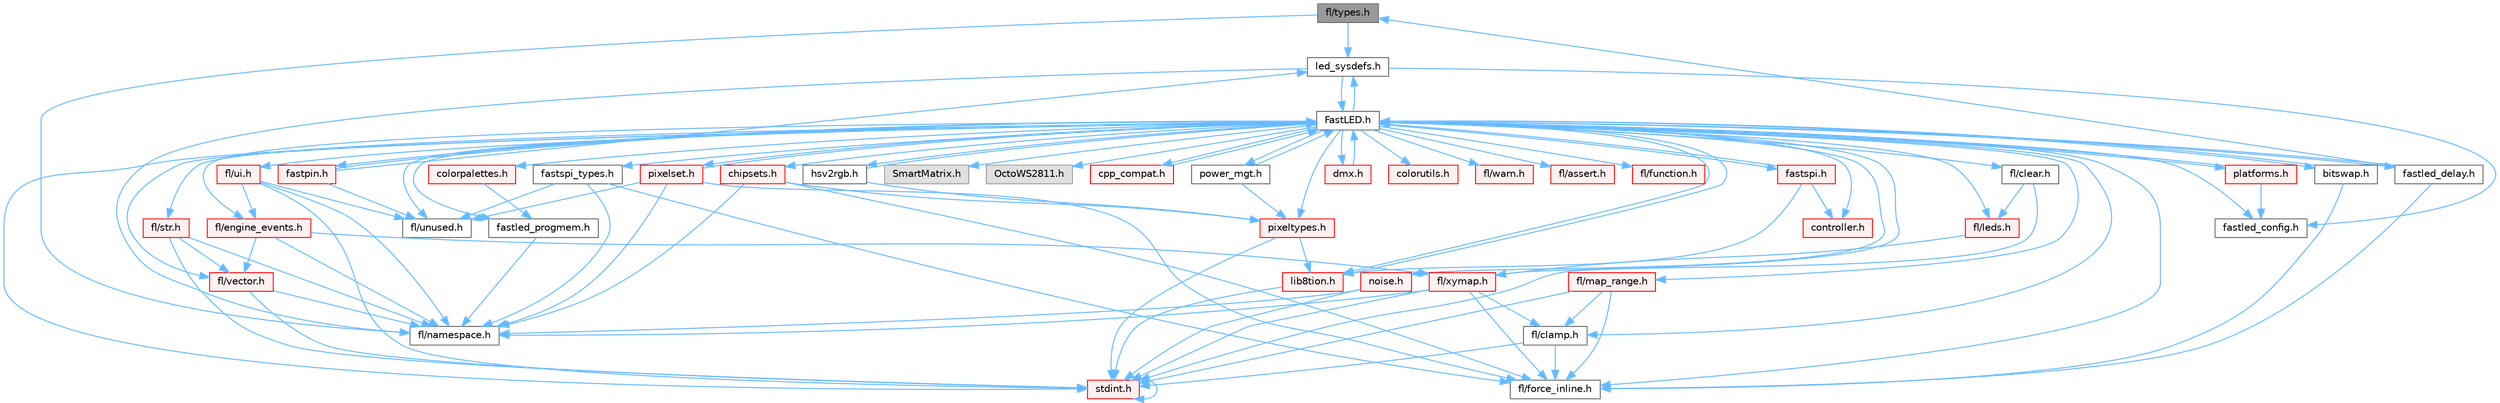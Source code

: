 digraph "fl/types.h"
{
 // INTERACTIVE_SVG=YES
 // LATEX_PDF_SIZE
  bgcolor="transparent";
  edge [fontname=Helvetica,fontsize=10,labelfontname=Helvetica,labelfontsize=10];
  node [fontname=Helvetica,fontsize=10,shape=box,height=0.2,width=0.4];
  Node1 [id="Node000001",label="fl/types.h",height=0.2,width=0.4,color="gray40", fillcolor="grey60", style="filled", fontcolor="black",tooltip=" "];
  Node1 -> Node2 [id="edge1_Node000001_Node000002",color="steelblue1",style="solid",tooltip=" "];
  Node2 [id="Node000002",label="fl/namespace.h",height=0.2,width=0.4,color="grey40", fillcolor="white", style="filled",URL="$df/d2a/namespace_8h.html",tooltip="Implements the FastLED namespace macros."];
  Node1 -> Node3 [id="edge2_Node000001_Node000003",color="steelblue1",style="solid",tooltip=" "];
  Node3 [id="Node000003",label="led_sysdefs.h",height=0.2,width=0.4,color="grey40", fillcolor="white", style="filled",URL="$d9/d3e/led__sysdefs_8h.html",tooltip="Determines which platform system definitions to include."];
  Node3 -> Node4 [id="edge3_Node000003_Node000004",color="steelblue1",style="solid",tooltip=" "];
  Node4 [id="Node000004",label="FastLED.h",height=0.2,width=0.4,color="grey40", fillcolor="white", style="filled",URL="$db/d97/_fast_l_e_d_8h.html",tooltip="central include file for FastLED, defines the CFastLED class/object"];
  Node4 -> Node5 [id="edge4_Node000004_Node000005",color="steelblue1",style="solid",tooltip=" "];
  Node5 [id="Node000005",label="stdint.h",height=0.2,width=0.4,color="red", fillcolor="#FFF0F0", style="filled",URL="$df/dd8/stdint_8h.html",tooltip=" "];
  Node5 -> Node5 [id="edge5_Node000005_Node000005",color="steelblue1",style="solid",tooltip=" "];
  Node4 -> Node7 [id="edge6_Node000004_Node000007",color="steelblue1",style="solid",tooltip=" "];
  Node7 [id="Node000007",label="SmartMatrix.h",height=0.2,width=0.4,color="grey60", fillcolor="#E0E0E0", style="filled",tooltip=" "];
  Node4 -> Node8 [id="edge7_Node000004_Node000008",color="steelblue1",style="solid",tooltip=" "];
  Node8 [id="Node000008",label="OctoWS2811.h",height=0.2,width=0.4,color="grey60", fillcolor="#E0E0E0", style="filled",tooltip=" "];
  Node4 -> Node9 [id="edge8_Node000004_Node000009",color="steelblue1",style="solid",tooltip=" "];
  Node9 [id="Node000009",label="fl/force_inline.h",height=0.2,width=0.4,color="grey40", fillcolor="white", style="filled",URL="$d4/d64/force__inline_8h.html",tooltip=" "];
  Node4 -> Node10 [id="edge9_Node000004_Node000010",color="steelblue1",style="solid",tooltip=" "];
  Node10 [id="Node000010",label="cpp_compat.h",height=0.2,width=0.4,color="red", fillcolor="#FFF0F0", style="filled",URL="$d9/d13/cpp__compat_8h.html",tooltip="Compatibility functions based on C++ version."];
  Node10 -> Node4 [id="edge10_Node000010_Node000004",color="steelblue1",style="solid",tooltip=" "];
  Node4 -> Node12 [id="edge11_Node000004_Node000012",color="steelblue1",style="solid",tooltip=" "];
  Node12 [id="Node000012",label="fastled_config.h",height=0.2,width=0.4,color="grey40", fillcolor="white", style="filled",URL="$d5/d11/fastled__config_8h.html",tooltip="Contains definitions that can be used to configure FastLED at compile time."];
  Node4 -> Node3 [id="edge12_Node000004_Node000003",color="steelblue1",style="solid",tooltip=" "];
  Node4 -> Node13 [id="edge13_Node000004_Node000013",color="steelblue1",style="solid",tooltip=" "];
  Node13 [id="Node000013",label="fastled_delay.h",height=0.2,width=0.4,color="grey40", fillcolor="white", style="filled",URL="$d0/da8/fastled__delay_8h.html",tooltip="Utility functions and classes for managing delay cycles."];
  Node13 -> Node4 [id="edge14_Node000013_Node000004",color="steelblue1",style="solid",tooltip=" "];
  Node13 -> Node1 [id="edge15_Node000013_Node000001",color="steelblue1",style="solid",tooltip=" "];
  Node13 -> Node9 [id="edge16_Node000013_Node000009",color="steelblue1",style="solid",tooltip=" "];
  Node4 -> Node14 [id="edge17_Node000004_Node000014",color="steelblue1",style="solid",tooltip=" "];
  Node14 [id="Node000014",label="bitswap.h",height=0.2,width=0.4,color="grey40", fillcolor="white", style="filled",URL="$de/ded/bitswap_8h.html",tooltip="Functions for doing a rotation of bits/bytes used by parallel output."];
  Node14 -> Node4 [id="edge18_Node000014_Node000004",color="steelblue1",style="solid",tooltip=" "];
  Node14 -> Node9 [id="edge19_Node000014_Node000009",color="steelblue1",style="solid",tooltip=" "];
  Node4 -> Node15 [id="edge20_Node000004_Node000015",color="steelblue1",style="solid",tooltip=" "];
  Node15 [id="Node000015",label="controller.h",height=0.2,width=0.4,color="red", fillcolor="#FFF0F0", style="filled",URL="$d2/dd9/controller_8h.html",tooltip="deprecated: base definitions used by led controllers for writing out led data"];
  Node4 -> Node67 [id="edge21_Node000004_Node000067",color="steelblue1",style="solid",tooltip=" "];
  Node67 [id="Node000067",label="fastpin.h",height=0.2,width=0.4,color="red", fillcolor="#FFF0F0", style="filled",URL="$db/d65/fastpin_8h.html",tooltip="Class base definitions for defining fast pin access."];
  Node67 -> Node4 [id="edge22_Node000067_Node000004",color="steelblue1",style="solid",tooltip=" "];
  Node67 -> Node3 [id="edge23_Node000067_Node000003",color="steelblue1",style="solid",tooltip=" "];
  Node67 -> Node54 [id="edge24_Node000067_Node000054",color="steelblue1",style="solid",tooltip=" "];
  Node54 [id="Node000054",label="fl/unused.h",height=0.2,width=0.4,color="grey40", fillcolor="white", style="filled",URL="$d8/d4b/unused_8h.html",tooltip=" "];
  Node4 -> Node68 [id="edge25_Node000004_Node000068",color="steelblue1",style="solid",tooltip=" "];
  Node68 [id="Node000068",label="fastspi_types.h",height=0.2,width=0.4,color="grey40", fillcolor="white", style="filled",URL="$d2/ddb/fastspi__types_8h.html",tooltip="Data types and constants used by SPI interfaces."];
  Node68 -> Node9 [id="edge26_Node000068_Node000009",color="steelblue1",style="solid",tooltip=" "];
  Node68 -> Node2 [id="edge27_Node000068_Node000002",color="steelblue1",style="solid",tooltip=" "];
  Node68 -> Node54 [id="edge28_Node000068_Node000054",color="steelblue1",style="solid",tooltip=" "];
  Node4 -> Node69 [id="edge29_Node000004_Node000069",color="steelblue1",style="solid",tooltip=" "];
  Node69 [id="Node000069",label="dmx.h",height=0.2,width=0.4,color="red", fillcolor="#FFF0F0", style="filled",URL="$d3/de1/dmx_8h.html",tooltip="Defines the DMX512-based LED controllers."];
  Node69 -> Node4 [id="edge30_Node000069_Node000004",color="steelblue1",style="solid",tooltip=" "];
  Node4 -> Node72 [id="edge31_Node000004_Node000072",color="steelblue1",style="solid",tooltip=" "];
  Node72 [id="Node000072",label="platforms.h",height=0.2,width=0.4,color="red", fillcolor="#FFF0F0", style="filled",URL="$da/dc9/platforms_8h.html",tooltip="Determines which platforms headers to include."];
  Node72 -> Node4 [id="edge32_Node000072_Node000004",color="steelblue1",style="solid",tooltip=" "];
  Node72 -> Node12 [id="edge33_Node000072_Node000012",color="steelblue1",style="solid",tooltip=" "];
  Node4 -> Node74 [id="edge34_Node000004_Node000074",color="steelblue1",style="solid",tooltip=" "];
  Node74 [id="Node000074",label="fastled_progmem.h",height=0.2,width=0.4,color="grey40", fillcolor="white", style="filled",URL="$df/dab/fastled__progmem_8h.html",tooltip="Wrapper definitions to allow seamless use of PROGMEM in environments that have it."];
  Node74 -> Node2 [id="edge35_Node000074_Node000002",color="steelblue1",style="solid",tooltip=" "];
  Node4 -> Node18 [id="edge36_Node000004_Node000018",color="steelblue1",style="solid",tooltip=" "];
  Node18 [id="Node000018",label="lib8tion.h",height=0.2,width=0.4,color="red", fillcolor="#FFF0F0", style="filled",URL="$df/da5/lib8tion_8h.html",tooltip="Fast, efficient 8-bit math functions specifically designed for high-performance LED programming."];
  Node18 -> Node4 [id="edge37_Node000018_Node000004",color="steelblue1",style="solid",tooltip=" "];
  Node18 -> Node5 [id="edge38_Node000018_Node000005",color="steelblue1",style="solid",tooltip=" "];
  Node4 -> Node17 [id="edge39_Node000004_Node000017",color="steelblue1",style="solid",tooltip=" "];
  Node17 [id="Node000017",label="pixeltypes.h",height=0.2,width=0.4,color="red", fillcolor="#FFF0F0", style="filled",URL="$d2/dba/pixeltypes_8h.html",tooltip="Includes defintions for RGB and HSV pixels."];
  Node17 -> Node5 [id="edge40_Node000017_Node000005",color="steelblue1",style="solid",tooltip=" "];
  Node17 -> Node18 [id="edge41_Node000017_Node000018",color="steelblue1",style="solid",tooltip=" "];
  Node4 -> Node75 [id="edge42_Node000004_Node000075",color="steelblue1",style="solid",tooltip=" "];
  Node75 [id="Node000075",label="hsv2rgb.h",height=0.2,width=0.4,color="grey40", fillcolor="white", style="filled",URL="$de/d9a/hsv2rgb_8h.html",tooltip="Functions to convert from the HSV colorspace to the RGB colorspace."];
  Node75 -> Node4 [id="edge43_Node000075_Node000004",color="steelblue1",style="solid",tooltip=" "];
  Node75 -> Node17 [id="edge44_Node000075_Node000017",color="steelblue1",style="solid",tooltip=" "];
  Node4 -> Node76 [id="edge45_Node000004_Node000076",color="steelblue1",style="solid",tooltip=" "];
  Node76 [id="Node000076",label="colorutils.h",height=0.2,width=0.4,color="red", fillcolor="#FFF0F0", style="filled",URL="$d1/dfb/colorutils_8h.html",tooltip=" "];
  Node4 -> Node82 [id="edge46_Node000004_Node000082",color="steelblue1",style="solid",tooltip=" "];
  Node82 [id="Node000082",label="pixelset.h",height=0.2,width=0.4,color="red", fillcolor="#FFF0F0", style="filled",URL="$d4/d46/pixelset_8h.html",tooltip="Declares classes for managing logical groups of LEDs."];
  Node82 -> Node9 [id="edge47_Node000082_Node000009",color="steelblue1",style="solid",tooltip=" "];
  Node82 -> Node2 [id="edge48_Node000082_Node000002",color="steelblue1",style="solid",tooltip=" "];
  Node82 -> Node54 [id="edge49_Node000082_Node000054",color="steelblue1",style="solid",tooltip=" "];
  Node82 -> Node4 [id="edge50_Node000082_Node000004",color="steelblue1",style="solid",tooltip=" "];
  Node4 -> Node84 [id="edge51_Node000004_Node000084",color="steelblue1",style="solid",tooltip=" "];
  Node84 [id="Node000084",label="colorpalettes.h",height=0.2,width=0.4,color="red", fillcolor="#FFF0F0", style="filled",URL="$dc/dcc/colorpalettes_8h.html",tooltip="Declarations for the predefined color palettes supplied by FastLED."];
  Node84 -> Node74 [id="edge52_Node000084_Node000074",color="steelblue1",style="solid",tooltip=" "];
  Node4 -> Node85 [id="edge53_Node000004_Node000085",color="steelblue1",style="solid",tooltip=" "];
  Node85 [id="Node000085",label="noise.h",height=0.2,width=0.4,color="red", fillcolor="#FFF0F0", style="filled",URL="$d1/d31/noise_8h.html",tooltip="Functions to generate and fill arrays with noise."];
  Node85 -> Node5 [id="edge54_Node000085_Node000005",color="steelblue1",style="solid",tooltip=" "];
  Node85 -> Node2 [id="edge55_Node000085_Node000002",color="steelblue1",style="solid",tooltip=" "];
  Node4 -> Node86 [id="edge56_Node000004_Node000086",color="steelblue1",style="solid",tooltip=" "];
  Node86 [id="Node000086",label="power_mgt.h",height=0.2,width=0.4,color="grey40", fillcolor="white", style="filled",URL="$dc/d5b/power__mgt_8h.html",tooltip="Functions to limit the power used by FastLED."];
  Node86 -> Node4 [id="edge57_Node000086_Node000004",color="steelblue1",style="solid",tooltip=" "];
  Node86 -> Node17 [id="edge58_Node000086_Node000017",color="steelblue1",style="solid",tooltip=" "];
  Node4 -> Node87 [id="edge59_Node000004_Node000087",color="steelblue1",style="solid",tooltip=" "];
  Node87 [id="Node000087",label="fastspi.h",height=0.2,width=0.4,color="red", fillcolor="#FFF0F0", style="filled",URL="$d6/ddc/fastspi_8h.html",tooltip="Serial peripheral interface (SPI) definitions per platform."];
  Node87 -> Node4 [id="edge60_Node000087_Node000004",color="steelblue1",style="solid",tooltip=" "];
  Node87 -> Node15 [id="edge61_Node000087_Node000015",color="steelblue1",style="solid",tooltip=" "];
  Node87 -> Node18 [id="edge62_Node000087_Node000018",color="steelblue1",style="solid",tooltip=" "];
  Node4 -> Node89 [id="edge63_Node000004_Node000089",color="steelblue1",style="solid",tooltip=" "];
  Node89 [id="Node000089",label="chipsets.h",height=0.2,width=0.4,color="red", fillcolor="#FFF0F0", style="filled",URL="$db/d66/chipsets_8h.html",tooltip="Contains the bulk of the definitions for the various LED chipsets supported."];
  Node89 -> Node17 [id="edge64_Node000089_Node000017",color="steelblue1",style="solid",tooltip=" "];
  Node89 -> Node9 [id="edge65_Node000089_Node000009",color="steelblue1",style="solid",tooltip=" "];
  Node89 -> Node2 [id="edge66_Node000089_Node000002",color="steelblue1",style="solid",tooltip=" "];
  Node4 -> Node55 [id="edge67_Node000004_Node000055",color="steelblue1",style="solid",tooltip=" "];
  Node55 [id="Node000055",label="fl/engine_events.h",height=0.2,width=0.4,color="red", fillcolor="#FFF0F0", style="filled",URL="$db/dc0/engine__events_8h.html",tooltip=" "];
  Node55 -> Node2 [id="edge68_Node000055_Node000002",color="steelblue1",style="solid",tooltip=" "];
  Node55 -> Node34 [id="edge69_Node000055_Node000034",color="steelblue1",style="solid",tooltip=" "];
  Node34 [id="Node000034",label="fl/vector.h",height=0.2,width=0.4,color="red", fillcolor="#FFF0F0", style="filled",URL="$d6/d68/vector_8h.html",tooltip=" "];
  Node34 -> Node5 [id="edge70_Node000034_Node000005",color="steelblue1",style="solid",tooltip=" "];
  Node34 -> Node2 [id="edge71_Node000034_Node000002",color="steelblue1",style="solid",tooltip=" "];
  Node55 -> Node64 [id="edge72_Node000055_Node000064",color="steelblue1",style="solid",tooltip=" "];
  Node64 [id="Node000064",label="fl/xymap.h",height=0.2,width=0.4,color="red", fillcolor="#FFF0F0", style="filled",URL="$da/d61/xymap_8h.html",tooltip=" "];
  Node64 -> Node5 [id="edge73_Node000064_Node000005",color="steelblue1",style="solid",tooltip=" "];
  Node64 -> Node27 [id="edge74_Node000064_Node000027",color="steelblue1",style="solid",tooltip=" "];
  Node27 [id="Node000027",label="fl/clamp.h",height=0.2,width=0.4,color="grey40", fillcolor="white", style="filled",URL="$d6/dd3/clamp_8h.html",tooltip=" "];
  Node27 -> Node5 [id="edge75_Node000027_Node000005",color="steelblue1",style="solid",tooltip=" "];
  Node27 -> Node9 [id="edge76_Node000027_Node000009",color="steelblue1",style="solid",tooltip=" "];
  Node64 -> Node9 [id="edge77_Node000064_Node000009",color="steelblue1",style="solid",tooltip=" "];
  Node64 -> Node2 [id="edge78_Node000064_Node000002",color="steelblue1",style="solid",tooltip=" "];
  Node4 -> Node90 [id="edge79_Node000004_Node000090",color="steelblue1",style="solid",tooltip=" "];
  Node90 [id="Node000090",label="fl/leds.h",height=0.2,width=0.4,color="red", fillcolor="#FFF0F0", style="filled",URL="$da/d78/leds_8h.html",tooltip=" "];
  Node90 -> Node64 [id="edge80_Node000090_Node000064",color="steelblue1",style="solid",tooltip=" "];
  Node4 -> Node24 [id="edge81_Node000004_Node000024",color="steelblue1",style="solid",tooltip=" "];
  Node24 [id="Node000024",label="fl/str.h",height=0.2,width=0.4,color="red", fillcolor="#FFF0F0", style="filled",URL="$d1/d93/str_8h.html",tooltip=" "];
  Node24 -> Node5 [id="edge82_Node000024_Node000005",color="steelblue1",style="solid",tooltip=" "];
  Node24 -> Node2 [id="edge83_Node000024_Node000002",color="steelblue1",style="solid",tooltip=" "];
  Node24 -> Node34 [id="edge84_Node000024_Node000034",color="steelblue1",style="solid",tooltip=" "];
  Node4 -> Node64 [id="edge85_Node000004_Node000064",color="steelblue1",style="solid",tooltip=" "];
  Node4 -> Node27 [id="edge86_Node000004_Node000027",color="steelblue1",style="solid",tooltip=" "];
  Node4 -> Node28 [id="edge87_Node000004_Node000028",color="steelblue1",style="solid",tooltip=" "];
  Node28 [id="Node000028",label="fl/map_range.h",height=0.2,width=0.4,color="red", fillcolor="#FFF0F0", style="filled",URL="$d1/d47/map__range_8h.html",tooltip=" "];
  Node28 -> Node5 [id="edge88_Node000028_Node000005",color="steelblue1",style="solid",tooltip=" "];
  Node28 -> Node27 [id="edge89_Node000028_Node000027",color="steelblue1",style="solid",tooltip=" "];
  Node28 -> Node9 [id="edge90_Node000028_Node000009",color="steelblue1",style="solid",tooltip=" "];
  Node4 -> Node91 [id="edge91_Node000004_Node000091",color="steelblue1",style="solid",tooltip=" "];
  Node91 [id="Node000091",label="fl/warn.h",height=0.2,width=0.4,color="red", fillcolor="#FFF0F0", style="filled",URL="$de/d77/warn_8h.html",tooltip=" "];
  Node4 -> Node60 [id="edge92_Node000004_Node000060",color="steelblue1",style="solid",tooltip=" "];
  Node60 [id="Node000060",label="fl/assert.h",height=0.2,width=0.4,color="red", fillcolor="#FFF0F0", style="filled",URL="$dc/da7/assert_8h.html",tooltip=" "];
  Node4 -> Node54 [id="edge93_Node000004_Node000054",color="steelblue1",style="solid",tooltip=" "];
  Node4 -> Node34 [id="edge94_Node000004_Node000034",color="steelblue1",style="solid",tooltip=" "];
  Node4 -> Node94 [id="edge95_Node000004_Node000094",color="steelblue1",style="solid",tooltip=" "];
  Node94 [id="Node000094",label="fl/function.h",height=0.2,width=0.4,color="red", fillcolor="#FFF0F0", style="filled",URL="$dd/d67/function_8h.html",tooltip=" "];
  Node4 -> Node95 [id="edge96_Node000004_Node000095",color="steelblue1",style="solid",tooltip=" "];
  Node95 [id="Node000095",label="fl/clear.h",height=0.2,width=0.4,color="grey40", fillcolor="white", style="filled",URL="$df/db0/clear_8h.html",tooltip=" "];
  Node95 -> Node90 [id="edge97_Node000095_Node000090",color="steelblue1",style="solid",tooltip=" "];
  Node95 -> Node5 [id="edge98_Node000095_Node000005",color="steelblue1",style="solid",tooltip=" "];
  Node4 -> Node96 [id="edge99_Node000004_Node000096",color="steelblue1",style="solid",tooltip=" "];
  Node96 [id="Node000096",label="fl/ui.h",height=0.2,width=0.4,color="red", fillcolor="#FFF0F0", style="filled",URL="$d9/d3b/ui_8h.html",tooltip=" "];
  Node96 -> Node5 [id="edge100_Node000096_Node000005",color="steelblue1",style="solid",tooltip=" "];
  Node96 -> Node55 [id="edge101_Node000096_Node000055",color="steelblue1",style="solid",tooltip=" "];
  Node96 -> Node2 [id="edge102_Node000096_Node000002",color="steelblue1",style="solid",tooltip=" "];
  Node96 -> Node54 [id="edge103_Node000096_Node000054",color="steelblue1",style="solid",tooltip=" "];
  Node3 -> Node12 [id="edge104_Node000003_Node000012",color="steelblue1",style="solid",tooltip=" "];
  Node3 -> Node2 [id="edge105_Node000003_Node000002",color="steelblue1",style="solid",tooltip=" "];
}
